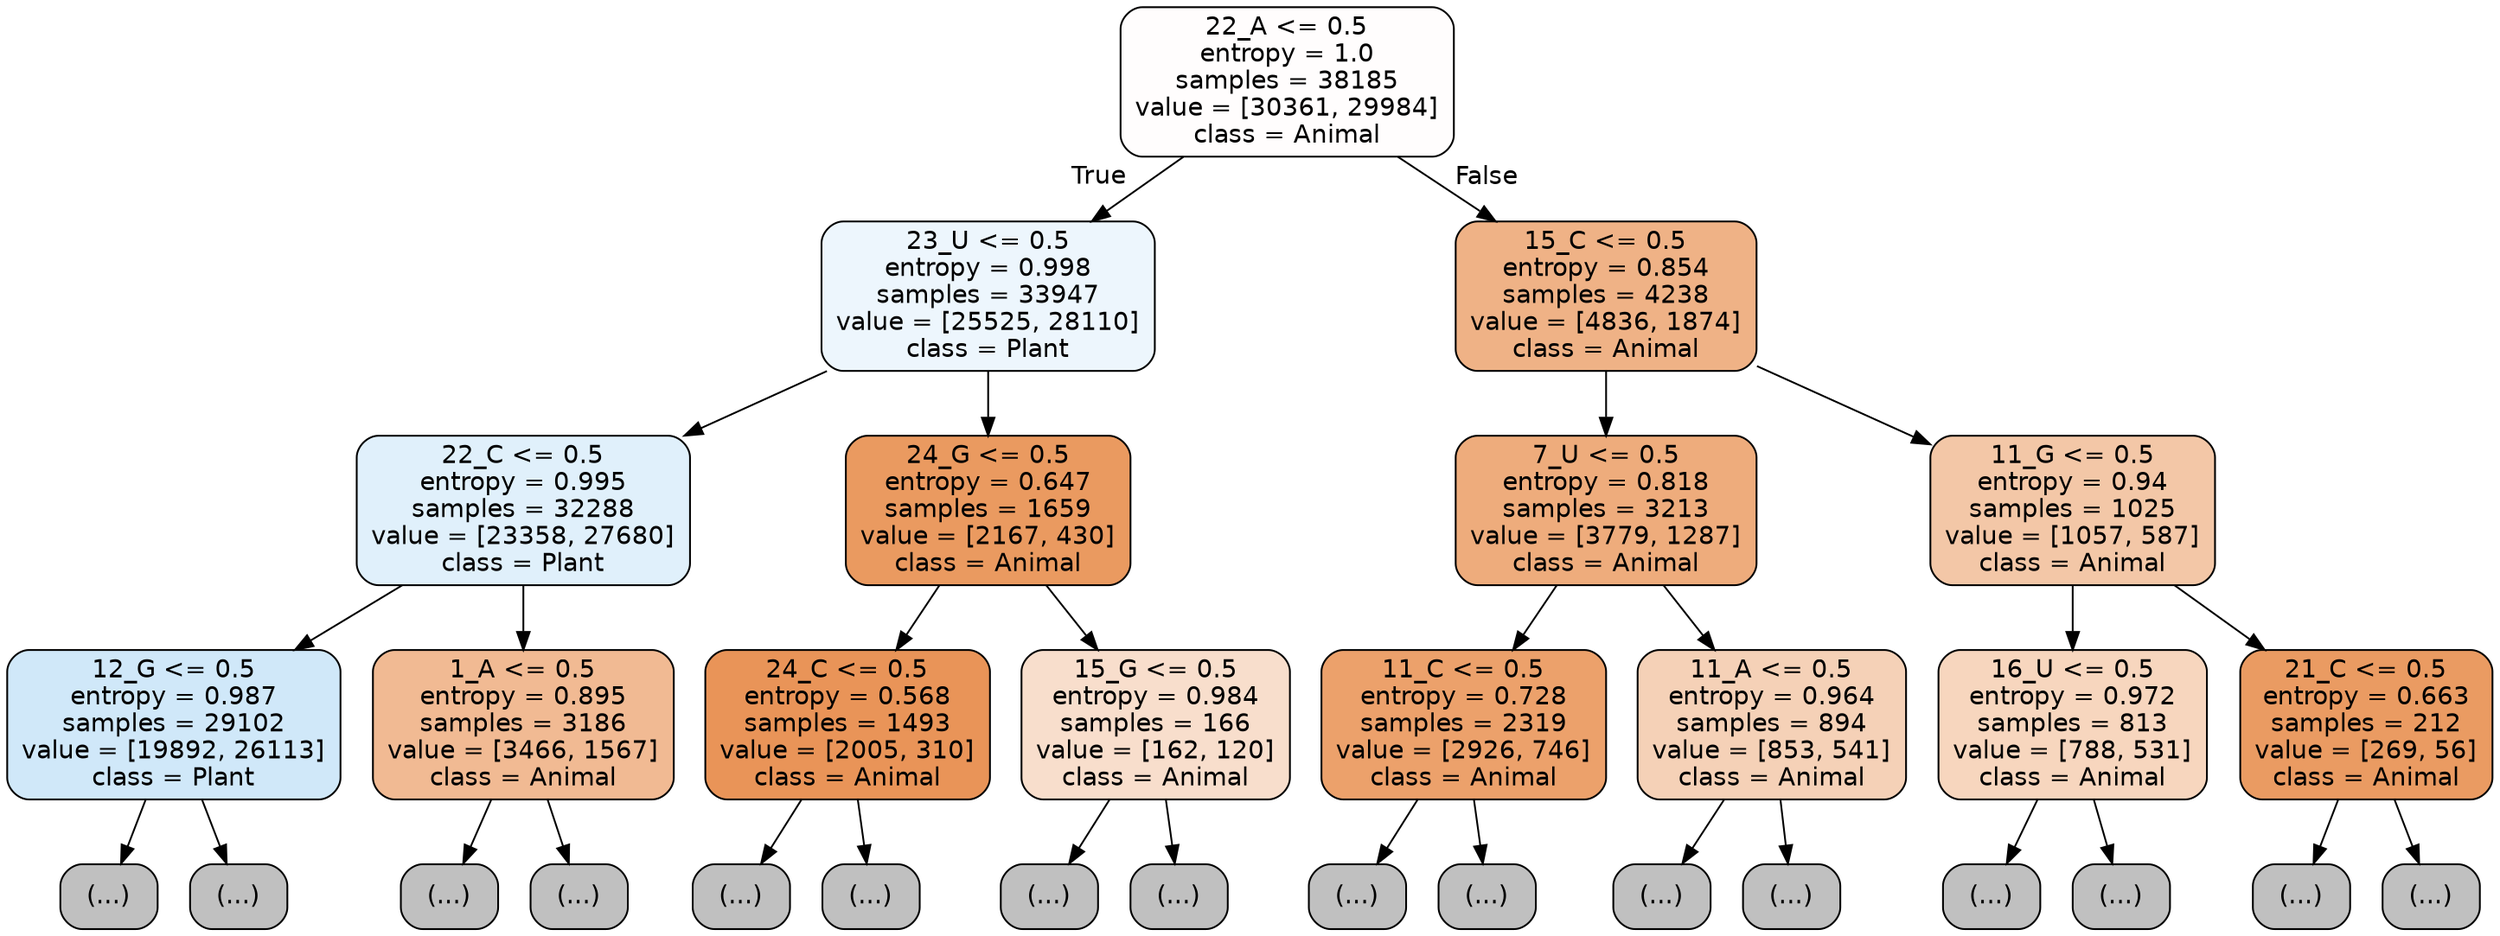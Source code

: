 digraph Tree {
node [shape=box, style="filled, rounded", color="black", fontname="helvetica"] ;
edge [fontname="helvetica"] ;
0 [label="22_A <= 0.5\nentropy = 1.0\nsamples = 38185\nvalue = [30361, 29984]\nclass = Animal", fillcolor="#fffdfd"] ;
1 [label="23_U <= 0.5\nentropy = 0.998\nsamples = 33947\nvalue = [25525, 28110]\nclass = Plant", fillcolor="#edf6fd"] ;
0 -> 1 [labeldistance=2.5, labelangle=45, headlabel="True"] ;
2 [label="22_C <= 0.5\nentropy = 0.995\nsamples = 32288\nvalue = [23358, 27680]\nclass = Plant", fillcolor="#e0f0fb"] ;
1 -> 2 ;
3 [label="12_G <= 0.5\nentropy = 0.987\nsamples = 29102\nvalue = [19892, 26113]\nclass = Plant", fillcolor="#d0e8f9"] ;
2 -> 3 ;
4 [label="(...)", fillcolor="#C0C0C0"] ;
3 -> 4 ;
9511 [label="(...)", fillcolor="#C0C0C0"] ;
3 -> 9511 ;
12844 [label="1_A <= 0.5\nentropy = 0.895\nsamples = 3186\nvalue = [3466, 1567]\nclass = Animal", fillcolor="#f1ba93"] ;
2 -> 12844 ;
12845 [label="(...)", fillcolor="#C0C0C0"] ;
12844 -> 12845 ;
14240 [label="(...)", fillcolor="#C0C0C0"] ;
12844 -> 14240 ;
14585 [label="24_G <= 0.5\nentropy = 0.647\nsamples = 1659\nvalue = [2167, 430]\nclass = Animal", fillcolor="#ea9a60"] ;
1 -> 14585 ;
14586 [label="24_C <= 0.5\nentropy = 0.568\nsamples = 1493\nvalue = [2005, 310]\nclass = Animal", fillcolor="#e99458"] ;
14585 -> 14586 ;
14587 [label="(...)", fillcolor="#C0C0C0"] ;
14586 -> 14587 ;
15036 [label="(...)", fillcolor="#C0C0C0"] ;
14586 -> 15036 ;
15109 [label="15_G <= 0.5\nentropy = 0.984\nsamples = 166\nvalue = [162, 120]\nclass = Animal", fillcolor="#f8decc"] ;
14585 -> 15109 ;
15110 [label="(...)", fillcolor="#C0C0C0"] ;
15109 -> 15110 ;
15163 [label="(...)", fillcolor="#C0C0C0"] ;
15109 -> 15163 ;
15194 [label="15_C <= 0.5\nentropy = 0.854\nsamples = 4238\nvalue = [4836, 1874]\nclass = Animal", fillcolor="#efb286"] ;
0 -> 15194 [labeldistance=2.5, labelangle=-45, headlabel="False"] ;
15195 [label="7_U <= 0.5\nentropy = 0.818\nsamples = 3213\nvalue = [3779, 1287]\nclass = Animal", fillcolor="#eeac7c"] ;
15194 -> 15195 ;
15196 [label="11_C <= 0.5\nentropy = 0.728\nsamples = 2319\nvalue = [2926, 746]\nclass = Animal", fillcolor="#eca16b"] ;
15195 -> 15196 ;
15197 [label="(...)", fillcolor="#C0C0C0"] ;
15196 -> 15197 ;
16050 [label="(...)", fillcolor="#C0C0C0"] ;
15196 -> 16050 ;
16249 [label="11_A <= 0.5\nentropy = 0.964\nsamples = 894\nvalue = [853, 541]\nclass = Animal", fillcolor="#f5d1b7"] ;
15195 -> 16249 ;
16250 [label="(...)", fillcolor="#C0C0C0"] ;
16249 -> 16250 ;
16601 [label="(...)", fillcolor="#C0C0C0"] ;
16249 -> 16601 ;
16712 [label="11_G <= 0.5\nentropy = 0.94\nsamples = 1025\nvalue = [1057, 587]\nclass = Animal", fillcolor="#f3c7a7"] ;
15194 -> 16712 ;
16713 [label="16_U <= 0.5\nentropy = 0.972\nsamples = 813\nvalue = [788, 531]\nclass = Animal", fillcolor="#f7d6be"] ;
16712 -> 16713 ;
16714 [label="(...)", fillcolor="#C0C0C0"] ;
16713 -> 16714 ;
16969 [label="(...)", fillcolor="#C0C0C0"] ;
16713 -> 16969 ;
17076 [label="21_C <= 0.5\nentropy = 0.663\nsamples = 212\nvalue = [269, 56]\nclass = Animal", fillcolor="#ea9b62"] ;
16712 -> 17076 ;
17077 [label="(...)", fillcolor="#C0C0C0"] ;
17076 -> 17077 ;
17140 [label="(...)", fillcolor="#C0C0C0"] ;
17076 -> 17140 ;
}